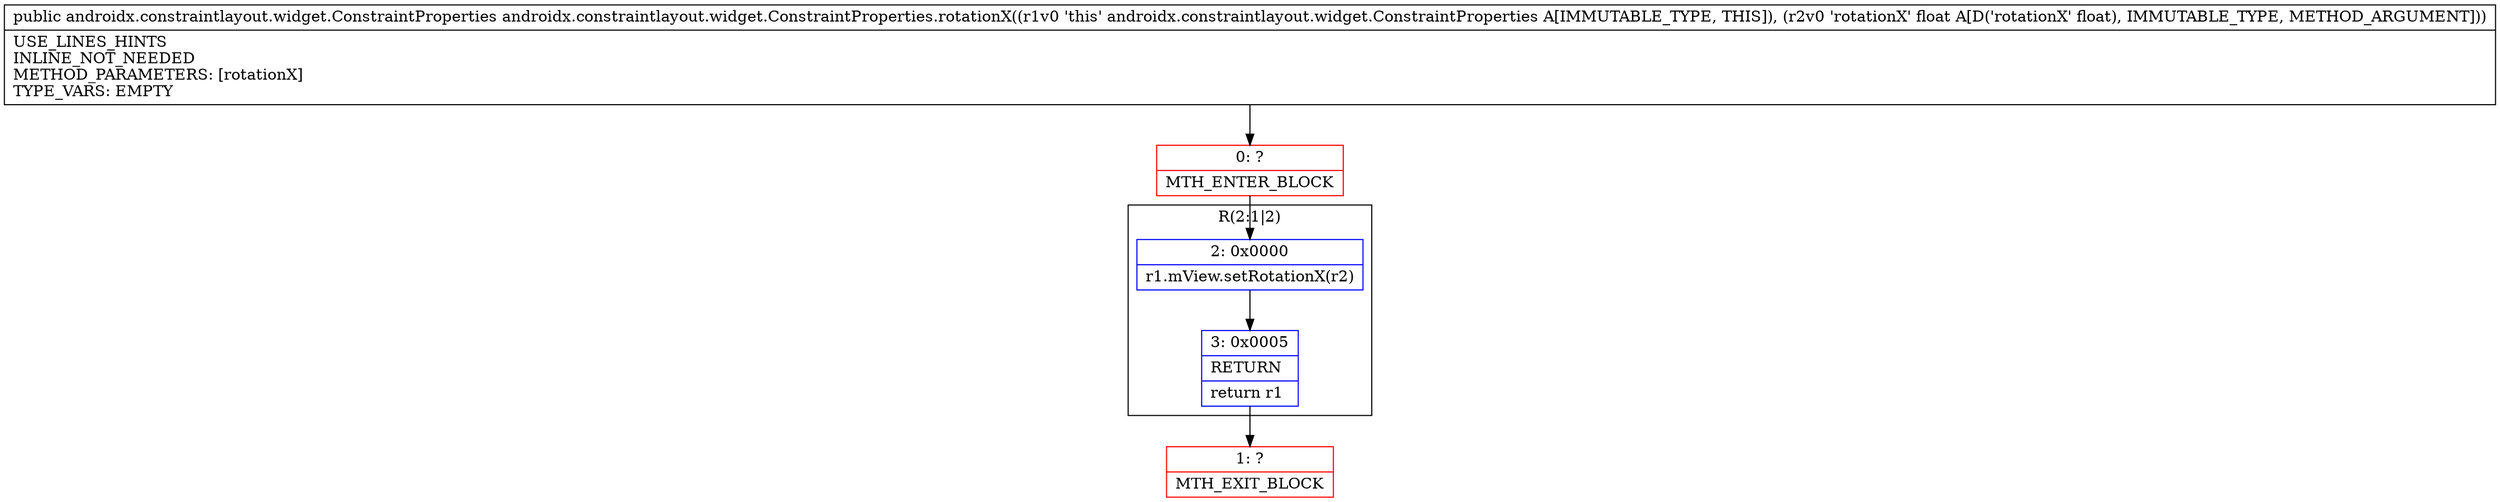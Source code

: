 digraph "CFG forandroidx.constraintlayout.widget.ConstraintProperties.rotationX(F)Landroidx\/constraintlayout\/widget\/ConstraintProperties;" {
subgraph cluster_Region_1694354456 {
label = "R(2:1|2)";
node [shape=record,color=blue];
Node_2 [shape=record,label="{2\:\ 0x0000|r1.mView.setRotationX(r2)\l}"];
Node_3 [shape=record,label="{3\:\ 0x0005|RETURN\l|return r1\l}"];
}
Node_0 [shape=record,color=red,label="{0\:\ ?|MTH_ENTER_BLOCK\l}"];
Node_1 [shape=record,color=red,label="{1\:\ ?|MTH_EXIT_BLOCK\l}"];
MethodNode[shape=record,label="{public androidx.constraintlayout.widget.ConstraintProperties androidx.constraintlayout.widget.ConstraintProperties.rotationX((r1v0 'this' androidx.constraintlayout.widget.ConstraintProperties A[IMMUTABLE_TYPE, THIS]), (r2v0 'rotationX' float A[D('rotationX' float), IMMUTABLE_TYPE, METHOD_ARGUMENT]))  | USE_LINES_HINTS\lINLINE_NOT_NEEDED\lMETHOD_PARAMETERS: [rotationX]\lTYPE_VARS: EMPTY\l}"];
MethodNode -> Node_0;Node_2 -> Node_3;
Node_3 -> Node_1;
Node_0 -> Node_2;
}

